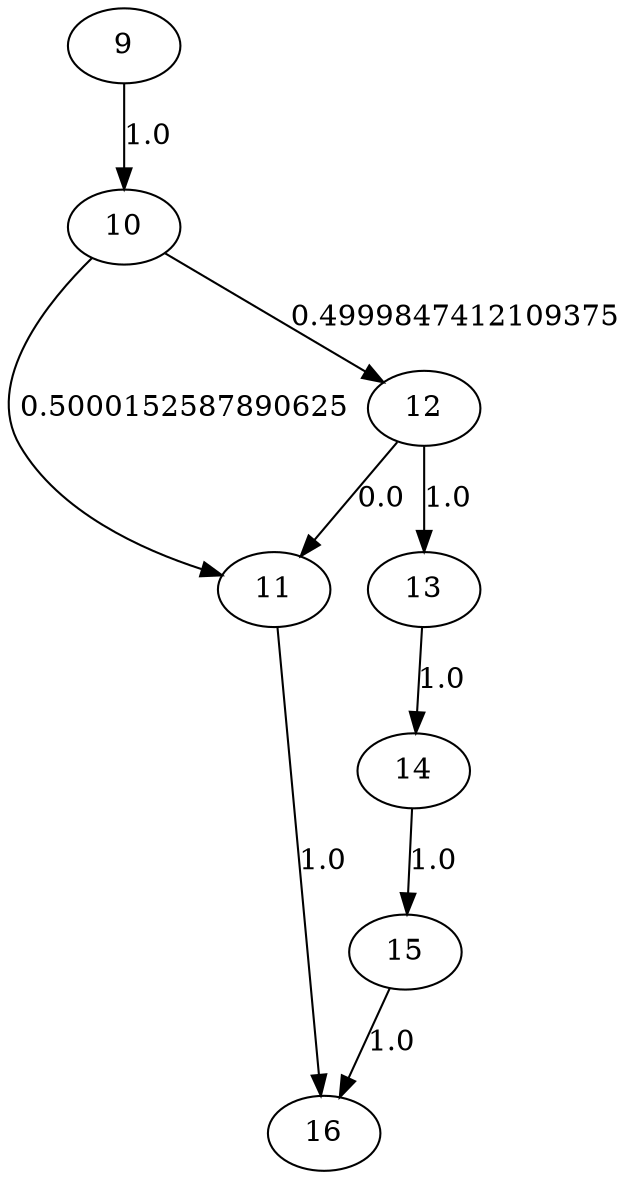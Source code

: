 digraph {
	9 -> 10[label= "1.0"];
	10 -> 11[label= "0.5000152587890625"];
	10 -> 12[label= "0.4999847412109375"];
	12 -> 11[label= "0.0"];
	12 -> 13[label= "1.0"];
	13 -> 14[label= "1.0"];
	14 -> 15[label= "1.0"];
	15 -> 16[label= "1.0"];
	11 -> 16[label= "1.0"];
}